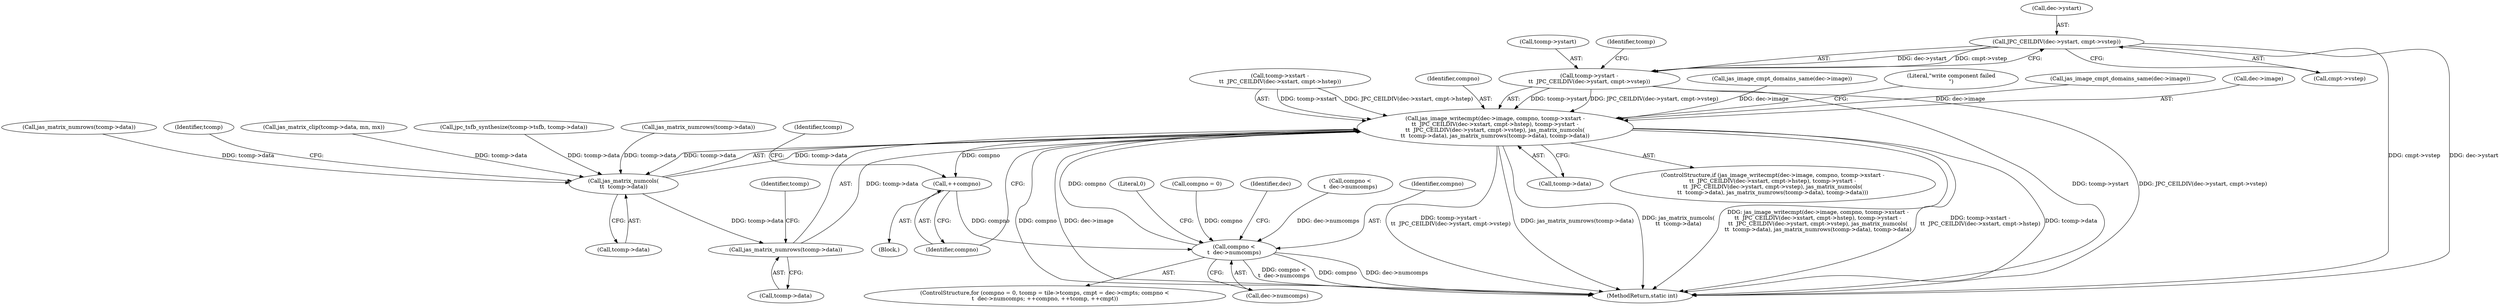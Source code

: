 digraph "0_jasper_dee11ec440d7908d1daf69f40a3324b27cf213ba@pointer" {
"1000673" [label="(Call,JPC_CEILDIV(dec->ystart, cmpt->vstep))"];
"1000669" [label="(Call,tcomp->ystart -\n\t\t  JPC_CEILDIV(dec->ystart, cmpt->vstep))"];
"1000653" [label="(Call,jas_image_writecmpt(dec->image, compno, tcomp->xstart -\n\t\t  JPC_CEILDIV(dec->xstart, cmpt->hstep), tcomp->ystart -\n\t\t  JPC_CEILDIV(dec->ystart, cmpt->vstep), jas_matrix_numcols(\n\t\t  tcomp->data), jas_matrix_numrows(tcomp->data), tcomp->data))"];
"1000644" [label="(Call,++compno)"];
"1000638" [label="(Call,compno <\n\t  dec->numcomps)"];
"1000680" [label="(Call,jas_matrix_numcols(\n\t\t  tcomp->data))"];
"1000684" [label="(Call,jas_matrix_numrows(tcomp->data))"];
"1000688" [label="(Call,tcomp->data)"];
"1000363" [label="(Call,jas_image_cmpt_domains_same(dec->image))"];
"1000670" [label="(Call,tcomp->ystart)"];
"1000682" [label="(Identifier,tcomp)"];
"1000693" [label="(Literal,\"write component failed\n\")"];
"1000685" [label="(Call,tcomp->data)"];
"1000638" [label="(Call,compno <\n\t  dec->numcomps)"];
"1000563" [label="(Call,compno <\n\t  dec->numcomps)"];
"1000686" [label="(Identifier,tcomp)"];
"1000673" [label="(Call,JPC_CEILDIV(dec->ystart, cmpt->vstep))"];
"1000684" [label="(Call,jas_matrix_numrows(tcomp->data))"];
"1000644" [label="(Call,++compno)"];
"1000674" [label="(Call,dec->ystart)"];
"1000315" [label="(Call,jas_image_cmpt_domains_same(dec->image))"];
"1000640" [label="(Call,dec->numcomps)"];
"1000648" [label="(Identifier,tcomp)"];
"1000616" [label="(Call,jas_matrix_clip(tcomp->data, mn, mx))"];
"1000639" [label="(Identifier,compno)"];
"1000654" [label="(Call,dec->image)"];
"1000689" [label="(Identifier,tcomp)"];
"1000286" [label="(Call,jpc_tsfb_synthesize(tcomp->tsfb, tcomp->data))"];
"1000677" [label="(Call,cmpt->vstep)"];
"1000698" [label="(Literal,0)"];
"1000669" [label="(Call,tcomp->ystart -\n\t\t  JPC_CEILDIV(dec->ystart, cmpt->vstep))"];
"1000658" [label="(Call,tcomp->xstart -\n\t\t  JPC_CEILDIV(dec->xstart, cmpt->hstep))"];
"1000624" [label="(Call,compno = 0)"];
"1000657" [label="(Identifier,compno)"];
"1000643" [label="(Block,)"];
"1000518" [label="(Call,jas_matrix_numrows(tcomp->data))"];
"1000645" [label="(Identifier,compno)"];
"1000622" [label="(ControlStructure,for (compno = 0, tcomp = tile->tcomps, cmpt = dec->cmpts; compno <\n\t  dec->numcomps; ++compno, ++tcomp, ++cmpt))"];
"1000655" [label="(Identifier,dec)"];
"1000680" [label="(Call,jas_matrix_numcols(\n\t\t  tcomp->data))"];
"1000652" [label="(ControlStructure,if (jas_image_writecmpt(dec->image, compno, tcomp->xstart -\n\t\t  JPC_CEILDIV(dec->xstart, cmpt->hstep), tcomp->ystart -\n\t\t  JPC_CEILDIV(dec->ystart, cmpt->vstep), jas_matrix_numcols(\n\t\t  tcomp->data), jas_matrix_numrows(tcomp->data), tcomp->data)))"];
"1000653" [label="(Call,jas_image_writecmpt(dec->image, compno, tcomp->xstart -\n\t\t  JPC_CEILDIV(dec->xstart, cmpt->hstep), tcomp->ystart -\n\t\t  JPC_CEILDIV(dec->ystart, cmpt->vstep), jas_matrix_numcols(\n\t\t  tcomp->data), jas_matrix_numrows(tcomp->data), tcomp->data))"];
"1000428" [label="(Call,jas_matrix_numrows(tcomp->data))"];
"1000699" [label="(MethodReturn,static int)"];
"1000681" [label="(Call,tcomp->data)"];
"1000673" -> "1000669"  [label="AST: "];
"1000673" -> "1000677"  [label="CFG: "];
"1000674" -> "1000673"  [label="AST: "];
"1000677" -> "1000673"  [label="AST: "];
"1000669" -> "1000673"  [label="CFG: "];
"1000673" -> "1000699"  [label="DDG: cmpt->vstep"];
"1000673" -> "1000699"  [label="DDG: dec->ystart"];
"1000673" -> "1000669"  [label="DDG: dec->ystart"];
"1000673" -> "1000669"  [label="DDG: cmpt->vstep"];
"1000669" -> "1000653"  [label="AST: "];
"1000670" -> "1000669"  [label="AST: "];
"1000682" -> "1000669"  [label="CFG: "];
"1000669" -> "1000699"  [label="DDG: tcomp->ystart"];
"1000669" -> "1000699"  [label="DDG: JPC_CEILDIV(dec->ystart, cmpt->vstep)"];
"1000669" -> "1000653"  [label="DDG: tcomp->ystart"];
"1000669" -> "1000653"  [label="DDG: JPC_CEILDIV(dec->ystart, cmpt->vstep)"];
"1000653" -> "1000652"  [label="AST: "];
"1000653" -> "1000688"  [label="CFG: "];
"1000654" -> "1000653"  [label="AST: "];
"1000657" -> "1000653"  [label="AST: "];
"1000658" -> "1000653"  [label="AST: "];
"1000680" -> "1000653"  [label="AST: "];
"1000684" -> "1000653"  [label="AST: "];
"1000688" -> "1000653"  [label="AST: "];
"1000693" -> "1000653"  [label="CFG: "];
"1000645" -> "1000653"  [label="CFG: "];
"1000653" -> "1000699"  [label="DDG: jas_matrix_numrows(tcomp->data)"];
"1000653" -> "1000699"  [label="DDG: jas_matrix_numcols(\n\t\t  tcomp->data)"];
"1000653" -> "1000699"  [label="DDG: jas_image_writecmpt(dec->image, compno, tcomp->xstart -\n\t\t  JPC_CEILDIV(dec->xstart, cmpt->hstep), tcomp->ystart -\n\t\t  JPC_CEILDIV(dec->ystart, cmpt->vstep), jas_matrix_numcols(\n\t\t  tcomp->data), jas_matrix_numrows(tcomp->data), tcomp->data)"];
"1000653" -> "1000699"  [label="DDG: tcomp->xstart -\n\t\t  JPC_CEILDIV(dec->xstart, cmpt->hstep)"];
"1000653" -> "1000699"  [label="DDG: tcomp->data"];
"1000653" -> "1000699"  [label="DDG: compno"];
"1000653" -> "1000699"  [label="DDG: dec->image"];
"1000653" -> "1000699"  [label="DDG: tcomp->ystart -\n\t\t  JPC_CEILDIV(dec->ystart, cmpt->vstep)"];
"1000653" -> "1000644"  [label="DDG: compno"];
"1000363" -> "1000653"  [label="DDG: dec->image"];
"1000315" -> "1000653"  [label="DDG: dec->image"];
"1000638" -> "1000653"  [label="DDG: compno"];
"1000658" -> "1000653"  [label="DDG: tcomp->xstart"];
"1000658" -> "1000653"  [label="DDG: JPC_CEILDIV(dec->xstart, cmpt->hstep)"];
"1000680" -> "1000653"  [label="DDG: tcomp->data"];
"1000653" -> "1000680"  [label="DDG: tcomp->data"];
"1000684" -> "1000653"  [label="DDG: tcomp->data"];
"1000644" -> "1000643"  [label="AST: "];
"1000644" -> "1000645"  [label="CFG: "];
"1000645" -> "1000644"  [label="AST: "];
"1000648" -> "1000644"  [label="CFG: "];
"1000644" -> "1000638"  [label="DDG: compno"];
"1000638" -> "1000622"  [label="AST: "];
"1000638" -> "1000640"  [label="CFG: "];
"1000639" -> "1000638"  [label="AST: "];
"1000640" -> "1000638"  [label="AST: "];
"1000655" -> "1000638"  [label="CFG: "];
"1000698" -> "1000638"  [label="CFG: "];
"1000638" -> "1000699"  [label="DDG: compno <\n\t  dec->numcomps"];
"1000638" -> "1000699"  [label="DDG: compno"];
"1000638" -> "1000699"  [label="DDG: dec->numcomps"];
"1000624" -> "1000638"  [label="DDG: compno"];
"1000563" -> "1000638"  [label="DDG: dec->numcomps"];
"1000680" -> "1000681"  [label="CFG: "];
"1000681" -> "1000680"  [label="AST: "];
"1000686" -> "1000680"  [label="CFG: "];
"1000286" -> "1000680"  [label="DDG: tcomp->data"];
"1000616" -> "1000680"  [label="DDG: tcomp->data"];
"1000518" -> "1000680"  [label="DDG: tcomp->data"];
"1000428" -> "1000680"  [label="DDG: tcomp->data"];
"1000680" -> "1000684"  [label="DDG: tcomp->data"];
"1000684" -> "1000685"  [label="CFG: "];
"1000685" -> "1000684"  [label="AST: "];
"1000689" -> "1000684"  [label="CFG: "];
}
